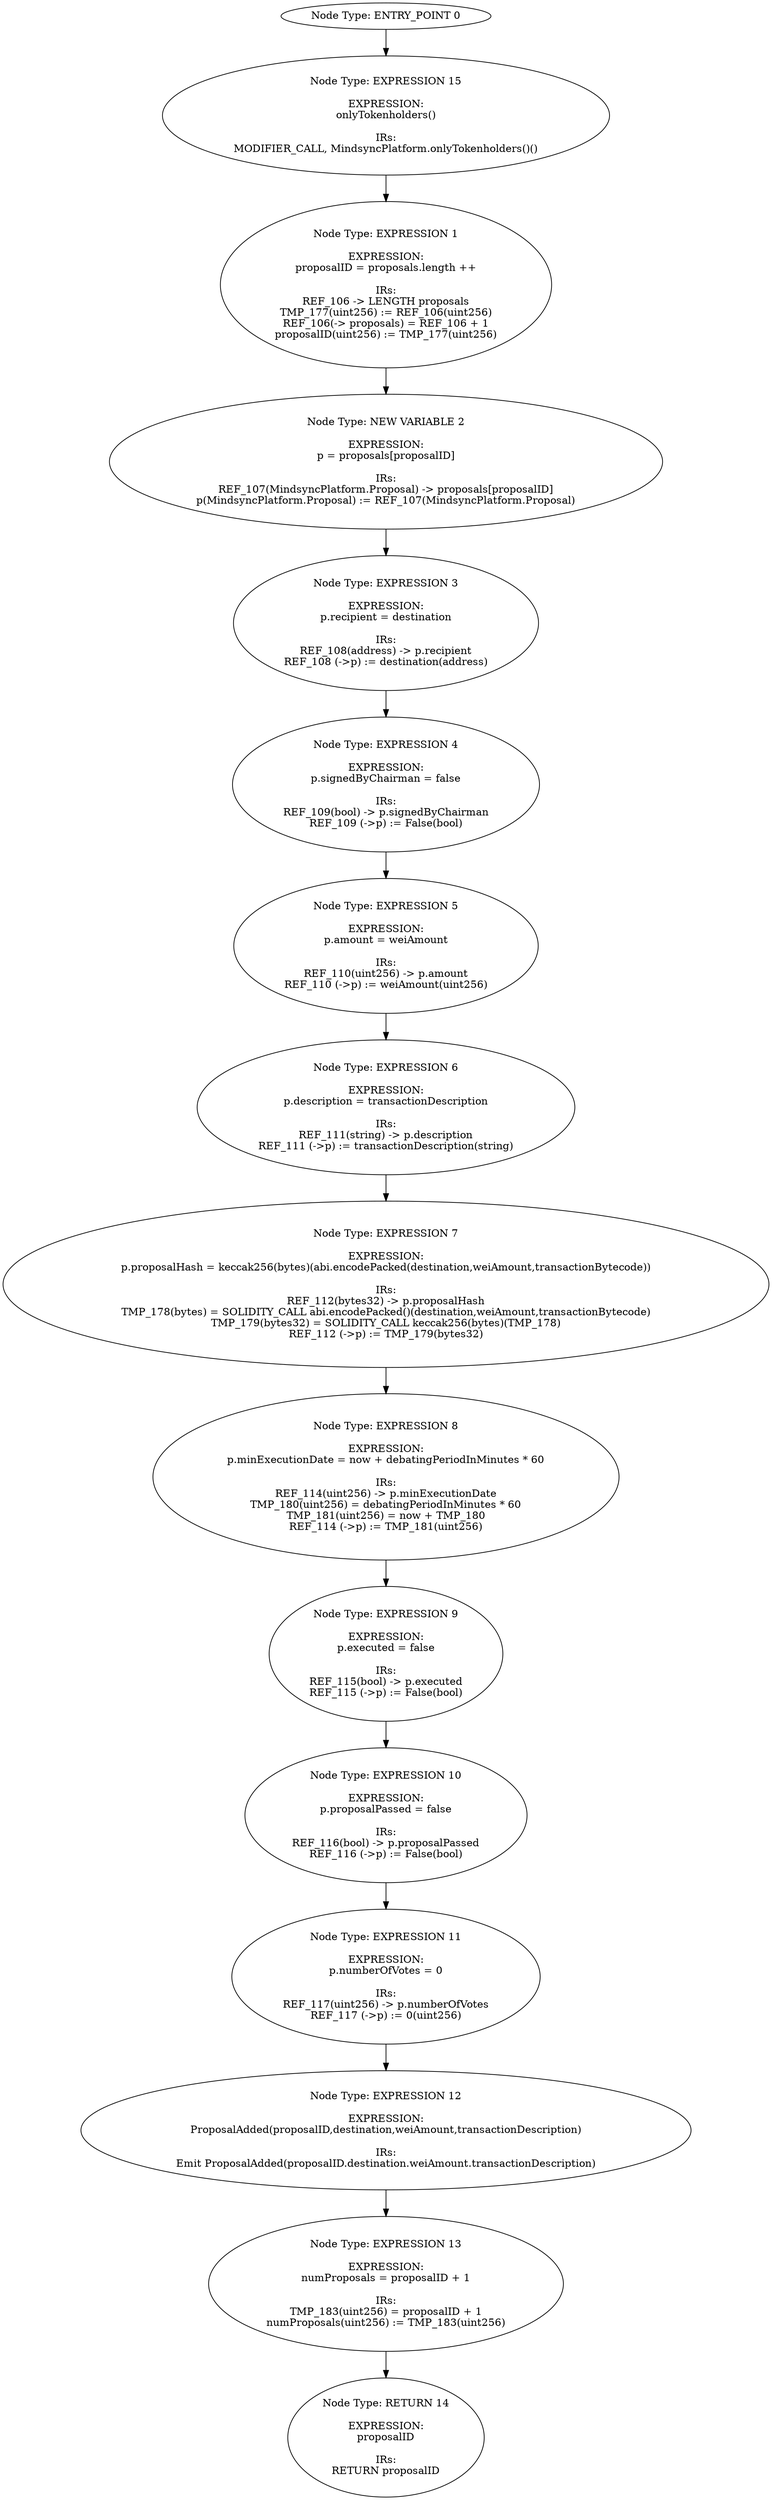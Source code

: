 digraph{
0[label="Node Type: ENTRY_POINT 0
"];
0->15;
1[label="Node Type: EXPRESSION 1

EXPRESSION:
proposalID = proposals.length ++

IRs:
REF_106 -> LENGTH proposals
TMP_177(uint256) := REF_106(uint256)
REF_106(-> proposals) = REF_106 + 1
proposalID(uint256) := TMP_177(uint256)"];
1->2;
2[label="Node Type: NEW VARIABLE 2

EXPRESSION:
p = proposals[proposalID]

IRs:
REF_107(MindsyncPlatform.Proposal) -> proposals[proposalID]
p(MindsyncPlatform.Proposal) := REF_107(MindsyncPlatform.Proposal)"];
2->3;
3[label="Node Type: EXPRESSION 3

EXPRESSION:
p.recipient = destination

IRs:
REF_108(address) -> p.recipient
REF_108 (->p) := destination(address)"];
3->4;
4[label="Node Type: EXPRESSION 4

EXPRESSION:
p.signedByChairman = false

IRs:
REF_109(bool) -> p.signedByChairman
REF_109 (->p) := False(bool)"];
4->5;
5[label="Node Type: EXPRESSION 5

EXPRESSION:
p.amount = weiAmount

IRs:
REF_110(uint256) -> p.amount
REF_110 (->p) := weiAmount(uint256)"];
5->6;
6[label="Node Type: EXPRESSION 6

EXPRESSION:
p.description = transactionDescription

IRs:
REF_111(string) -> p.description
REF_111 (->p) := transactionDescription(string)"];
6->7;
7[label="Node Type: EXPRESSION 7

EXPRESSION:
p.proposalHash = keccak256(bytes)(abi.encodePacked(destination,weiAmount,transactionBytecode))

IRs:
REF_112(bytes32) -> p.proposalHash
TMP_178(bytes) = SOLIDITY_CALL abi.encodePacked()(destination,weiAmount,transactionBytecode)
TMP_179(bytes32) = SOLIDITY_CALL keccak256(bytes)(TMP_178)
REF_112 (->p) := TMP_179(bytes32)"];
7->8;
8[label="Node Type: EXPRESSION 8

EXPRESSION:
p.minExecutionDate = now + debatingPeriodInMinutes * 60

IRs:
REF_114(uint256) -> p.minExecutionDate
TMP_180(uint256) = debatingPeriodInMinutes * 60
TMP_181(uint256) = now + TMP_180
REF_114 (->p) := TMP_181(uint256)"];
8->9;
9[label="Node Type: EXPRESSION 9

EXPRESSION:
p.executed = false

IRs:
REF_115(bool) -> p.executed
REF_115 (->p) := False(bool)"];
9->10;
10[label="Node Type: EXPRESSION 10

EXPRESSION:
p.proposalPassed = false

IRs:
REF_116(bool) -> p.proposalPassed
REF_116 (->p) := False(bool)"];
10->11;
11[label="Node Type: EXPRESSION 11

EXPRESSION:
p.numberOfVotes = 0

IRs:
REF_117(uint256) -> p.numberOfVotes
REF_117 (->p) := 0(uint256)"];
11->12;
12[label="Node Type: EXPRESSION 12

EXPRESSION:
ProposalAdded(proposalID,destination,weiAmount,transactionDescription)

IRs:
Emit ProposalAdded(proposalID.destination.weiAmount.transactionDescription)"];
12->13;
13[label="Node Type: EXPRESSION 13

EXPRESSION:
numProposals = proposalID + 1

IRs:
TMP_183(uint256) = proposalID + 1
numProposals(uint256) := TMP_183(uint256)"];
13->14;
14[label="Node Type: RETURN 14

EXPRESSION:
proposalID

IRs:
RETURN proposalID"];
15[label="Node Type: EXPRESSION 15

EXPRESSION:
onlyTokenholders()

IRs:
MODIFIER_CALL, MindsyncPlatform.onlyTokenholders()()"];
15->1;
}
